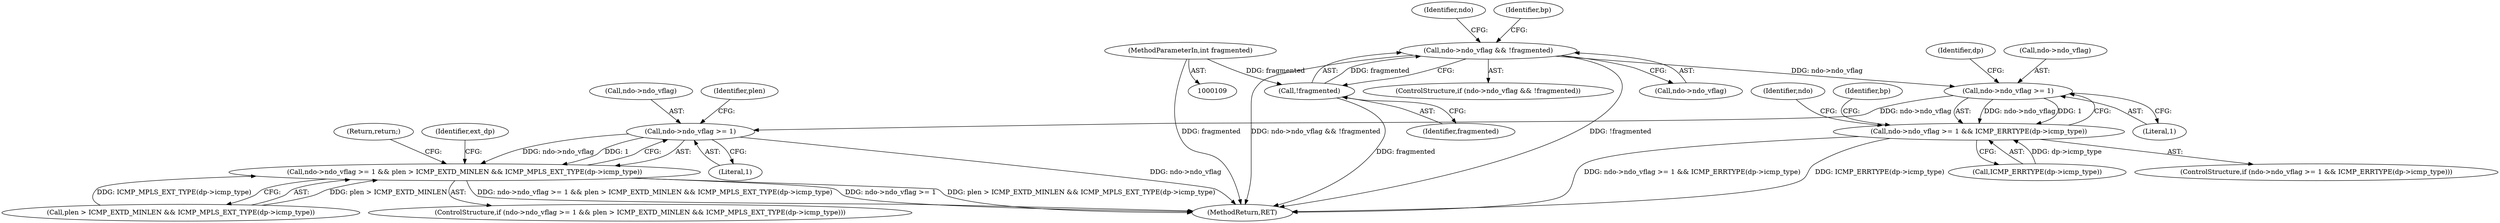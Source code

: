 digraph "0_tcpdump_1a1bce0526a77b62e41531b00f8bb5e21fd4f3a3@pointer" {
"1000870" [label="(Call,ndo->ndo_vflag && !fragmented)"];
"1000874" [label="(Call,!fragmented)"];
"1000114" [label="(MethodParameterIn,int fragmented)"];
"1000937" [label="(Call,ndo->ndo_vflag >= 1)"];
"1000936" [label="(Call,ndo->ndo_vflag >= 1 && ICMP_ERRTYPE(dp->icmp_type))"];
"1000993" [label="(Call,ndo->ndo_vflag >= 1)"];
"1000992" [label="(Call,ndo->ndo_vflag >= 1 && plen > ICMP_EXTD_MINLEN && ICMP_MPLS_EXT_TYPE(dp->icmp_type))"];
"1000995" [label="(Identifier,ndo)"];
"1001000" [label="(Identifier,plen)"];
"1000869" [label="(ControlStructure,if (ndo->ndo_vflag && !fragmented))"];
"1000871" [label="(Call,ndo->ndo_vflag)"];
"1000874" [label="(Call,!fragmented)"];
"1000997" [label="(Literal,1)"];
"1000948" [label="(Identifier,bp)"];
"1000998" [label="(Call,plen > ICMP_EXTD_MINLEN && ICMP_MPLS_EXT_TYPE(dp->icmp_type))"];
"1000937" [label="(Call,ndo->ndo_vflag >= 1)"];
"1000939" [label="(Identifier,ndo)"];
"1000991" [label="(ControlStructure,if (ndo->ndo_vflag >= 1 && plen > ICMP_EXTD_MINLEN && ICMP_MPLS_EXT_TYPE(dp->icmp_type)))"];
"1000935" [label="(ControlStructure,if (ndo->ndo_vflag >= 1 && ICMP_ERRTYPE(dp->icmp_type)))"];
"1000880" [label="(Identifier,bp)"];
"1000875" [label="(Identifier,fragmented)"];
"1000936" [label="(Call,ndo->ndo_vflag >= 1 && ICMP_ERRTYPE(dp->icmp_type))"];
"1000870" [label="(Call,ndo->ndo_vflag && !fragmented)"];
"1000944" [label="(Identifier,dp)"];
"1000938" [label="(Call,ndo->ndo_vflag)"];
"1000992" [label="(Call,ndo->ndo_vflag >= 1 && plen > ICMP_EXTD_MINLEN && ICMP_MPLS_EXT_TYPE(dp->icmp_type))"];
"1000114" [label="(MethodParameterIn,int fragmented)"];
"1000941" [label="(Literal,1)"];
"1000993" [label="(Call,ndo->ndo_vflag >= 1)"];
"1000942" [label="(Call,ICMP_ERRTYPE(dp->icmp_type))"];
"1000994" [label="(Call,ndo->ndo_vflag)"];
"1001279" [label="(MethodReturn,RET)"];
"1001009" [label="(Identifier,ext_dp)"];
"1001273" [label="(Return,return;)"];
"1000870" -> "1000869"  [label="AST: "];
"1000870" -> "1000871"  [label="CFG: "];
"1000870" -> "1000874"  [label="CFG: "];
"1000871" -> "1000870"  [label="AST: "];
"1000874" -> "1000870"  [label="AST: "];
"1000880" -> "1000870"  [label="CFG: "];
"1000939" -> "1000870"  [label="CFG: "];
"1000870" -> "1001279"  [label="DDG: !fragmented"];
"1000870" -> "1001279"  [label="DDG: ndo->ndo_vflag && !fragmented"];
"1000874" -> "1000870"  [label="DDG: fragmented"];
"1000870" -> "1000937"  [label="DDG: ndo->ndo_vflag"];
"1000874" -> "1000875"  [label="CFG: "];
"1000875" -> "1000874"  [label="AST: "];
"1000874" -> "1001279"  [label="DDG: fragmented"];
"1000114" -> "1000874"  [label="DDG: fragmented"];
"1000114" -> "1000109"  [label="AST: "];
"1000114" -> "1001279"  [label="DDG: fragmented"];
"1000937" -> "1000936"  [label="AST: "];
"1000937" -> "1000941"  [label="CFG: "];
"1000938" -> "1000937"  [label="AST: "];
"1000941" -> "1000937"  [label="AST: "];
"1000944" -> "1000937"  [label="CFG: "];
"1000936" -> "1000937"  [label="CFG: "];
"1000937" -> "1000936"  [label="DDG: ndo->ndo_vflag"];
"1000937" -> "1000936"  [label="DDG: 1"];
"1000937" -> "1000993"  [label="DDG: ndo->ndo_vflag"];
"1000936" -> "1000935"  [label="AST: "];
"1000936" -> "1000942"  [label="CFG: "];
"1000942" -> "1000936"  [label="AST: "];
"1000948" -> "1000936"  [label="CFG: "];
"1000995" -> "1000936"  [label="CFG: "];
"1000936" -> "1001279"  [label="DDG: ndo->ndo_vflag >= 1 && ICMP_ERRTYPE(dp->icmp_type)"];
"1000936" -> "1001279"  [label="DDG: ICMP_ERRTYPE(dp->icmp_type)"];
"1000942" -> "1000936"  [label="DDG: dp->icmp_type"];
"1000993" -> "1000992"  [label="AST: "];
"1000993" -> "1000997"  [label="CFG: "];
"1000994" -> "1000993"  [label="AST: "];
"1000997" -> "1000993"  [label="AST: "];
"1001000" -> "1000993"  [label="CFG: "];
"1000992" -> "1000993"  [label="CFG: "];
"1000993" -> "1001279"  [label="DDG: ndo->ndo_vflag"];
"1000993" -> "1000992"  [label="DDG: ndo->ndo_vflag"];
"1000993" -> "1000992"  [label="DDG: 1"];
"1000992" -> "1000991"  [label="AST: "];
"1000992" -> "1000998"  [label="CFG: "];
"1000998" -> "1000992"  [label="AST: "];
"1001009" -> "1000992"  [label="CFG: "];
"1001273" -> "1000992"  [label="CFG: "];
"1000992" -> "1001279"  [label="DDG: ndo->ndo_vflag >= 1"];
"1000992" -> "1001279"  [label="DDG: plen > ICMP_EXTD_MINLEN && ICMP_MPLS_EXT_TYPE(dp->icmp_type)"];
"1000992" -> "1001279"  [label="DDG: ndo->ndo_vflag >= 1 && plen > ICMP_EXTD_MINLEN && ICMP_MPLS_EXT_TYPE(dp->icmp_type)"];
"1000998" -> "1000992"  [label="DDG: plen > ICMP_EXTD_MINLEN"];
"1000998" -> "1000992"  [label="DDG: ICMP_MPLS_EXT_TYPE(dp->icmp_type)"];
}
